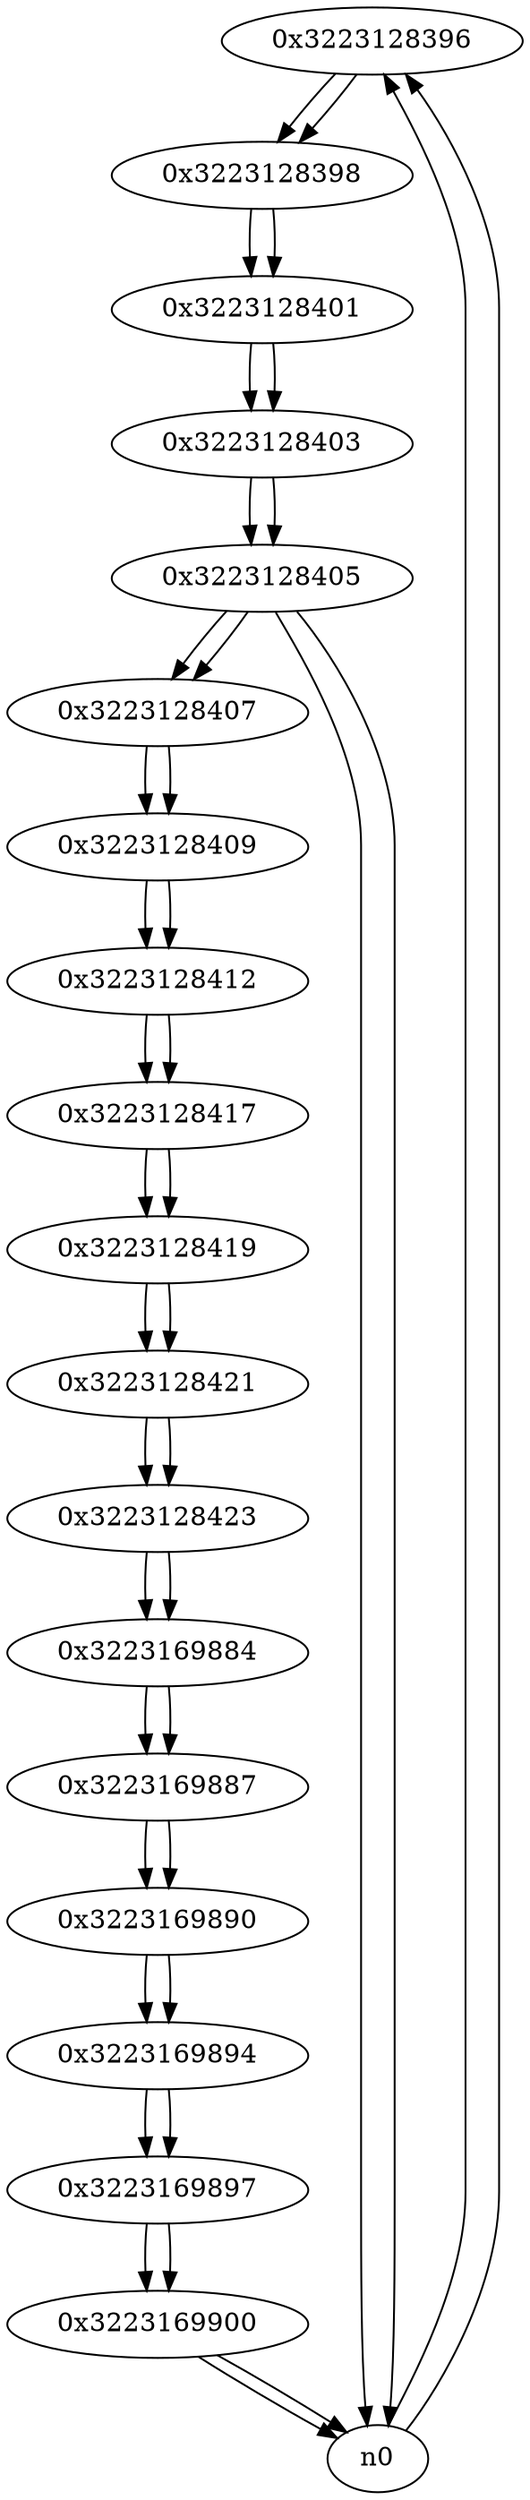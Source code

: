 digraph G{
/* nodes */
  n1 [label="0x3223128396"]
  n2 [label="0x3223128398"]
  n3 [label="0x3223128401"]
  n4 [label="0x3223128403"]
  n5 [label="0x3223128405"]
  n6 [label="0x3223128407"]
  n7 [label="0x3223128409"]
  n8 [label="0x3223128412"]
  n9 [label="0x3223128417"]
  n10 [label="0x3223128419"]
  n11 [label="0x3223128421"]
  n12 [label="0x3223128423"]
  n13 [label="0x3223169884"]
  n14 [label="0x3223169887"]
  n15 [label="0x3223169890"]
  n16 [label="0x3223169894"]
  n17 [label="0x3223169897"]
  n18 [label="0x3223169900"]
/* edges */
n1 -> n2;
n0 -> n1;
n0 -> n1;
n2 -> n3;
n1 -> n2;
n3 -> n4;
n2 -> n3;
n4 -> n5;
n3 -> n4;
n5 -> n6;
n5 -> n0;
n5 -> n0;
n4 -> n5;
n6 -> n7;
n5 -> n6;
n7 -> n8;
n6 -> n7;
n8 -> n9;
n7 -> n8;
n9 -> n10;
n8 -> n9;
n10 -> n11;
n9 -> n10;
n11 -> n12;
n10 -> n11;
n12 -> n13;
n11 -> n12;
n13 -> n14;
n12 -> n13;
n14 -> n15;
n13 -> n14;
n15 -> n16;
n14 -> n15;
n16 -> n17;
n15 -> n16;
n17 -> n18;
n16 -> n17;
n18 -> n0;
n18 -> n0;
n17 -> n18;
}
